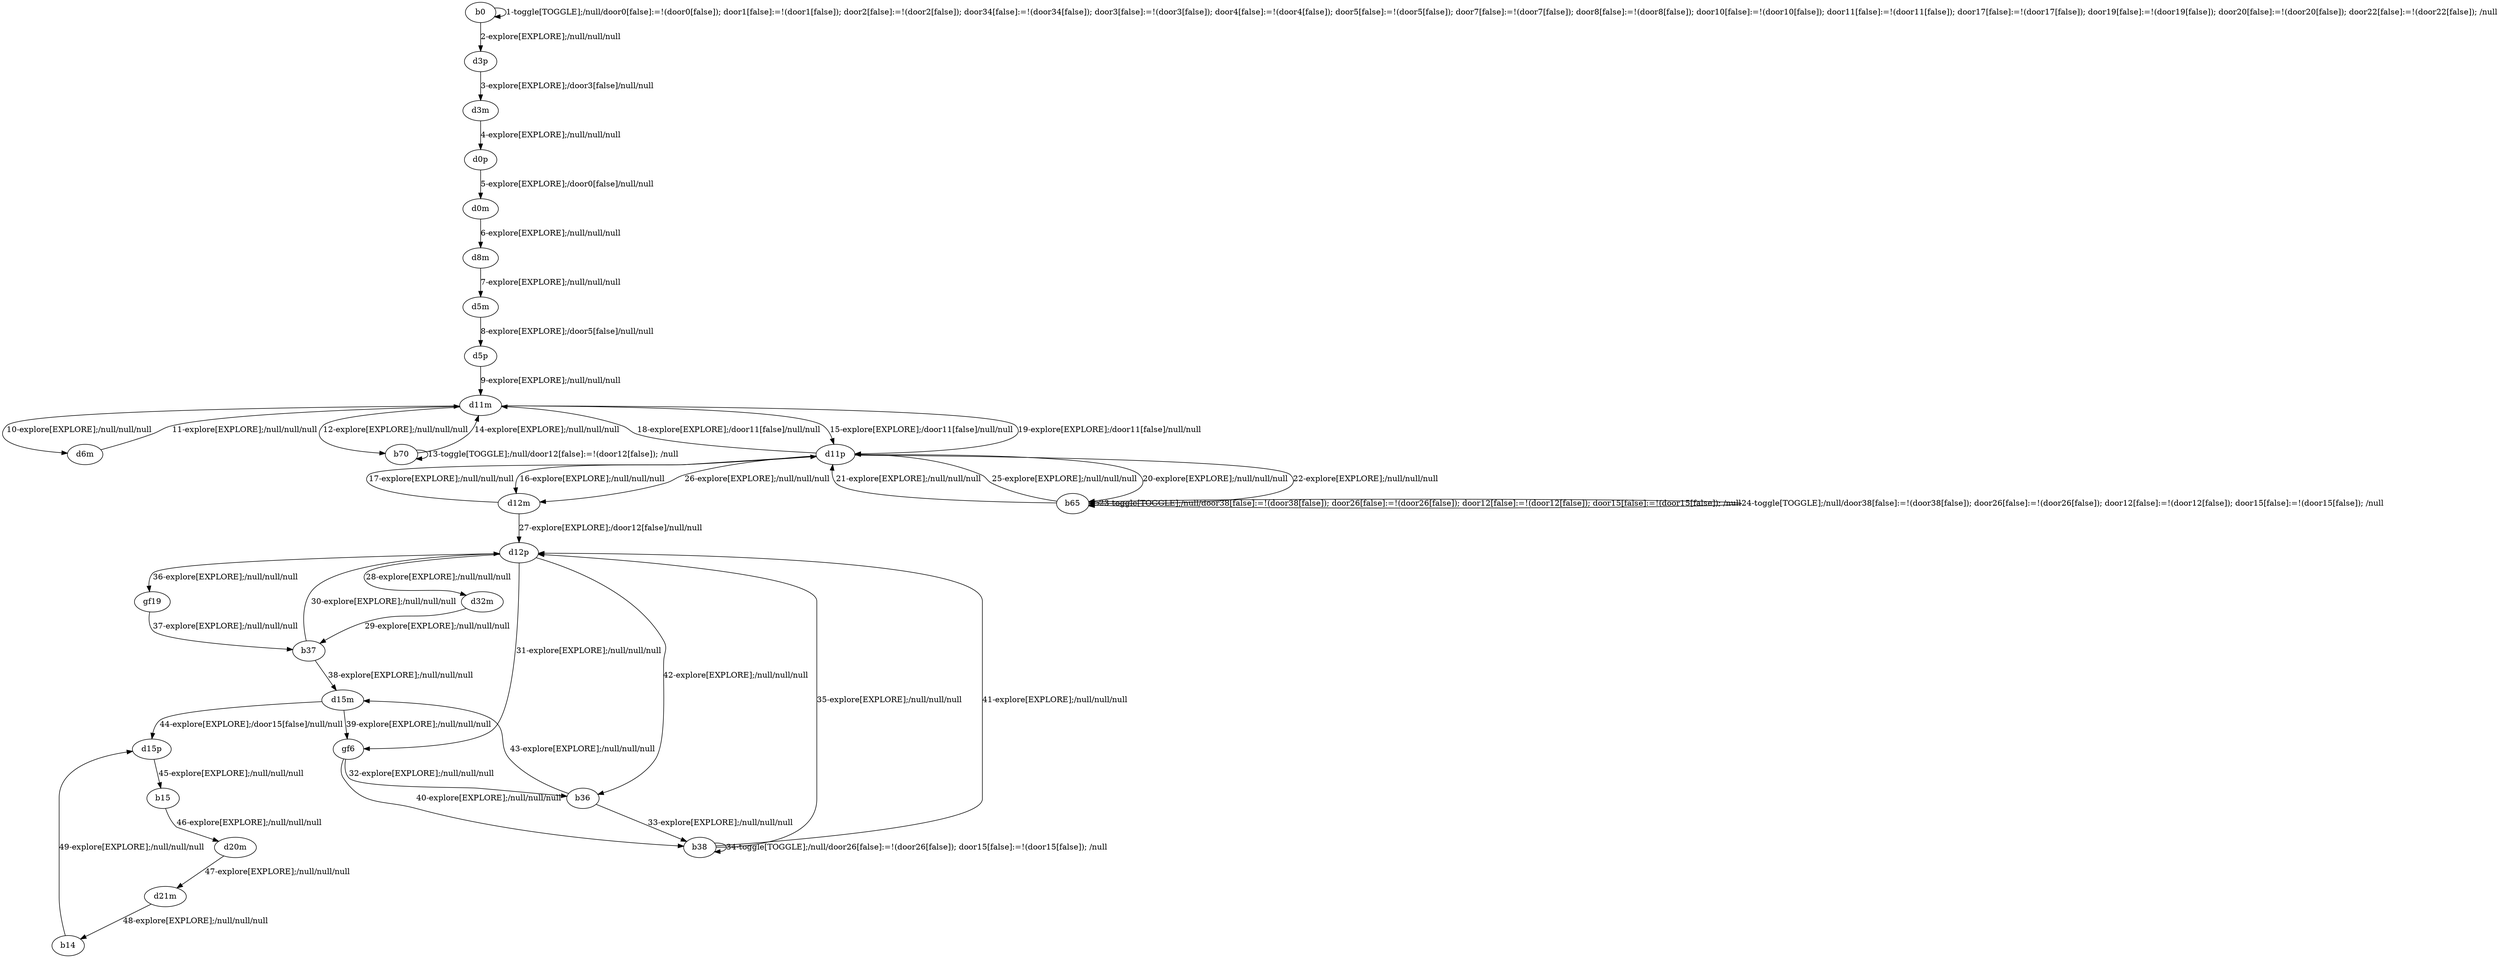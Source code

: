 # Total number of goals covered by this test: 1
# b14 --> d15p

digraph g {
"b0" -> "b0" [label = "1-toggle[TOGGLE];/null/door0[false]:=!(door0[false]); door1[false]:=!(door1[false]); door2[false]:=!(door2[false]); door34[false]:=!(door34[false]); door3[false]:=!(door3[false]); door4[false]:=!(door4[false]); door5[false]:=!(door5[false]); door7[false]:=!(door7[false]); door8[false]:=!(door8[false]); door10[false]:=!(door10[false]); door11[false]:=!(door11[false]); door17[false]:=!(door17[false]); door19[false]:=!(door19[false]); door20[false]:=!(door20[false]); door22[false]:=!(door22[false]); /null"];
"b0" -> "d3p" [label = "2-explore[EXPLORE];/null/null/null"];
"d3p" -> "d3m" [label = "3-explore[EXPLORE];/door3[false]/null/null"];
"d3m" -> "d0p" [label = "4-explore[EXPLORE];/null/null/null"];
"d0p" -> "d0m" [label = "5-explore[EXPLORE];/door0[false]/null/null"];
"d0m" -> "d8m" [label = "6-explore[EXPLORE];/null/null/null"];
"d8m" -> "d5m" [label = "7-explore[EXPLORE];/null/null/null"];
"d5m" -> "d5p" [label = "8-explore[EXPLORE];/door5[false]/null/null"];
"d5p" -> "d11m" [label = "9-explore[EXPLORE];/null/null/null"];
"d11m" -> "d6m" [label = "10-explore[EXPLORE];/null/null/null"];
"d6m" -> "d11m" [label = "11-explore[EXPLORE];/null/null/null"];
"d11m" -> "b70" [label = "12-explore[EXPLORE];/null/null/null"];
"b70" -> "b70" [label = "13-toggle[TOGGLE];/null/door12[false]:=!(door12[false]); /null"];
"b70" -> "d11m" [label = "14-explore[EXPLORE];/null/null/null"];
"d11m" -> "d11p" [label = "15-explore[EXPLORE];/door11[false]/null/null"];
"d11p" -> "d12m" [label = "16-explore[EXPLORE];/null/null/null"];
"d12m" -> "d11p" [label = "17-explore[EXPLORE];/null/null/null"];
"d11p" -> "d11m" [label = "18-explore[EXPLORE];/door11[false]/null/null"];
"d11m" -> "d11p" [label = "19-explore[EXPLORE];/door11[false]/null/null"];
"d11p" -> "b65" [label = "20-explore[EXPLORE];/null/null/null"];
"b65" -> "d11p" [label = "21-explore[EXPLORE];/null/null/null"];
"d11p" -> "b65" [label = "22-explore[EXPLORE];/null/null/null"];
"b65" -> "b65" [label = "23-toggle[TOGGLE];/null/door38[false]:=!(door38[false]); door26[false]:=!(door26[false]); door12[false]:=!(door12[false]); door15[false]:=!(door15[false]); /null"];
"b65" -> "b65" [label = "24-toggle[TOGGLE];/null/door38[false]:=!(door38[false]); door26[false]:=!(door26[false]); door12[false]:=!(door12[false]); door15[false]:=!(door15[false]); /null"];
"b65" -> "d11p" [label = "25-explore[EXPLORE];/null/null/null"];
"d11p" -> "d12m" [label = "26-explore[EXPLORE];/null/null/null"];
"d12m" -> "d12p" [label = "27-explore[EXPLORE];/door12[false]/null/null"];
"d12p" -> "d32m" [label = "28-explore[EXPLORE];/null/null/null"];
"d32m" -> "b37" [label = "29-explore[EXPLORE];/null/null/null"];
"b37" -> "d12p" [label = "30-explore[EXPLORE];/null/null/null"];
"d12p" -> "gf6" [label = "31-explore[EXPLORE];/null/null/null"];
"gf6" -> "b36" [label = "32-explore[EXPLORE];/null/null/null"];
"b36" -> "b38" [label = "33-explore[EXPLORE];/null/null/null"];
"b38" -> "b38" [label = "34-toggle[TOGGLE];/null/door26[false]:=!(door26[false]); door15[false]:=!(door15[false]); /null"];
"b38" -> "d12p" [label = "35-explore[EXPLORE];/null/null/null"];
"d12p" -> "gf19" [label = "36-explore[EXPLORE];/null/null/null"];
"gf19" -> "b37" [label = "37-explore[EXPLORE];/null/null/null"];
"b37" -> "d15m" [label = "38-explore[EXPLORE];/null/null/null"];
"d15m" -> "gf6" [label = "39-explore[EXPLORE];/null/null/null"];
"gf6" -> "b38" [label = "40-explore[EXPLORE];/null/null/null"];
"b38" -> "d12p" [label = "41-explore[EXPLORE];/null/null/null"];
"d12p" -> "b36" [label = "42-explore[EXPLORE];/null/null/null"];
"b36" -> "d15m" [label = "43-explore[EXPLORE];/null/null/null"];
"d15m" -> "d15p" [label = "44-explore[EXPLORE];/door15[false]/null/null"];
"d15p" -> "b15" [label = "45-explore[EXPLORE];/null/null/null"];
"b15" -> "d20m" [label = "46-explore[EXPLORE];/null/null/null"];
"d20m" -> "d21m" [label = "47-explore[EXPLORE];/null/null/null"];
"d21m" -> "b14" [label = "48-explore[EXPLORE];/null/null/null"];
"b14" -> "d15p" [label = "49-explore[EXPLORE];/null/null/null"];
}